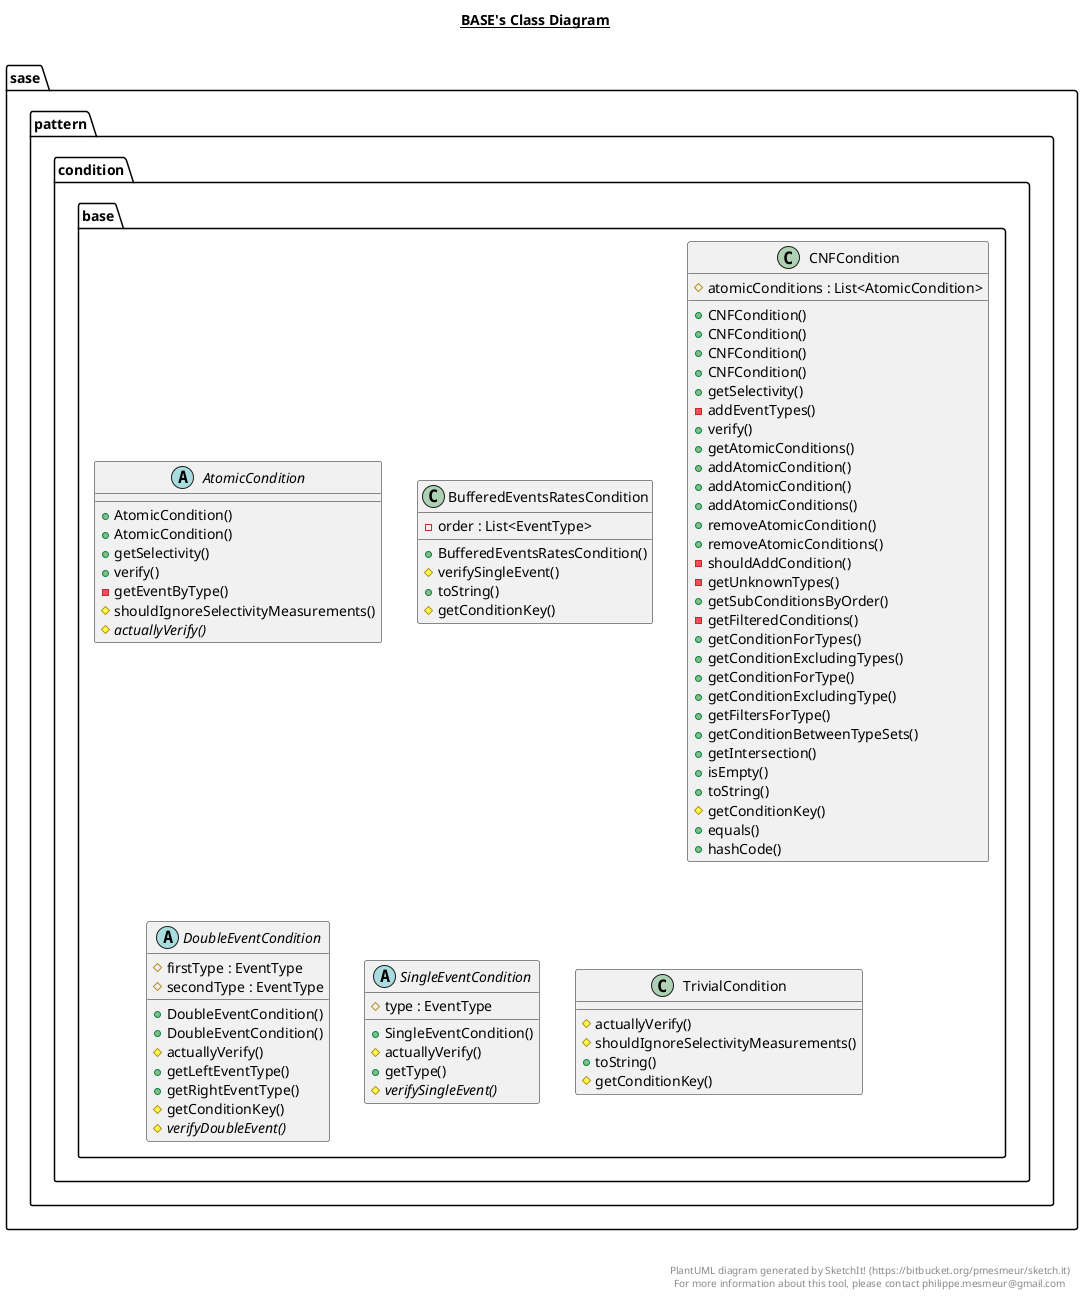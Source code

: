 @startuml

title __BASE's Class Diagram__\n

  package sase.pattern {
    package sase.pattern.condition {
      package sase.pattern.condition.base {
        abstract class AtomicCondition {
            + AtomicCondition()
            + AtomicCondition()
            + getSelectivity()
            + verify()
            - getEventByType()
            # shouldIgnoreSelectivityMeasurements()
            {abstract} # actuallyVerify()
        }
      }
    }
  }
  

  package sase.pattern {
    package sase.pattern.condition {
      package sase.pattern.condition.base {
        class BufferedEventsRatesCondition {
            - order : List<EventType>
            + BufferedEventsRatesCondition()
            # verifySingleEvent()
            + toString()
            # getConditionKey()
        }
      }
    }
  }
  

  package sase.pattern {
    package sase.pattern.condition {
      package sase.pattern.condition.base {
        class CNFCondition {
            # atomicConditions : List<AtomicCondition>
            + CNFCondition()
            + CNFCondition()
            + CNFCondition()
            + CNFCondition()
            + getSelectivity()
            - addEventTypes()
            + verify()
            + getAtomicConditions()
            + addAtomicCondition()
            + addAtomicCondition()
            + addAtomicConditions()
            + removeAtomicCondition()
            + removeAtomicConditions()
            - shouldAddCondition()
            - getUnknownTypes()
            + getSubConditionsByOrder()
            - getFilteredConditions()
            + getConditionForTypes()
            + getConditionExcludingTypes()
            + getConditionForType()
            + getConditionExcludingType()
            + getFiltersForType()
            + getConditionBetweenTypeSets()
            + getIntersection()
            + isEmpty()
            + toString()
            # getConditionKey()
            + equals()
            + hashCode()
        }
      }
    }
  }
  

  package sase.pattern {
    package sase.pattern.condition {
      package sase.pattern.condition.base {
        abstract class DoubleEventCondition {
            # firstType : EventType
            # secondType : EventType
            + DoubleEventCondition()
            + DoubleEventCondition()
            # actuallyVerify()
            + getLeftEventType()
            + getRightEventType()
            # getConditionKey()
            {abstract} # verifyDoubleEvent()
        }
      }
    }
  }
  

  package sase.pattern {
    package sase.pattern.condition {
      package sase.pattern.condition.base {
        abstract class SingleEventCondition {
            # type : EventType
            + SingleEventCondition()
            # actuallyVerify()
            + getType()
            {abstract} # verifySingleEvent()
        }
      }
    }
  }
  

  package sase.pattern {
    package sase.pattern.condition {
      package sase.pattern.condition.base {
        class TrivialCondition {
            # actuallyVerify()
            # shouldIgnoreSelectivityMeasurements()
            + toString()
            # getConditionKey()
        }
      }
    }
  }
  



right footer


PlantUML diagram generated by SketchIt! (https://bitbucket.org/pmesmeur/sketch.it)
For more information about this tool, please contact philippe.mesmeur@gmail.com
endfooter

@enduml
